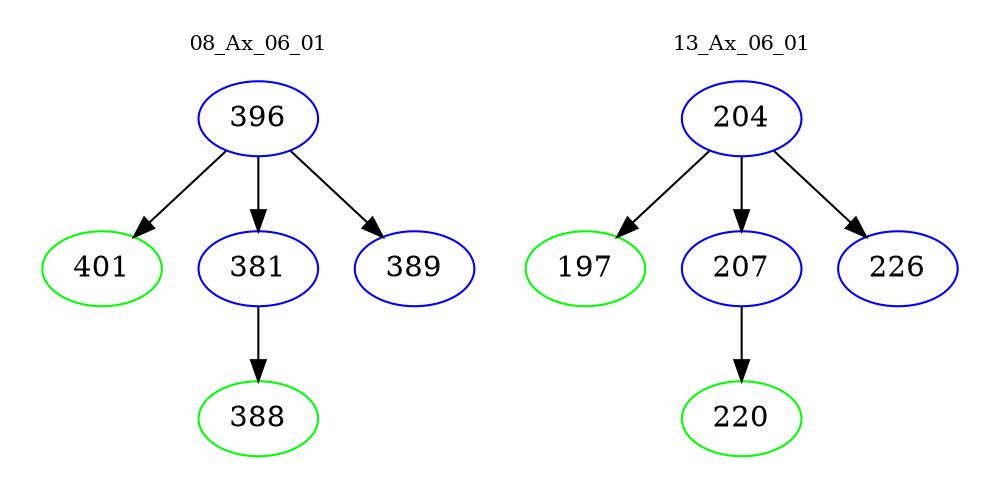 digraph{
subgraph cluster_0 {
color = white
label = "08_Ax_06_01";
fontsize=10;
T0_396 [label="396", color="blue"]
T0_396 -> T0_401 [color="black"]
T0_401 [label="401", color="green"]
T0_396 -> T0_381 [color="black"]
T0_381 [label="381", color="blue"]
T0_381 -> T0_388 [color="black"]
T0_388 [label="388", color="green"]
T0_396 -> T0_389 [color="black"]
T0_389 [label="389", color="blue"]
}
subgraph cluster_1 {
color = white
label = "13_Ax_06_01";
fontsize=10;
T1_204 [label="204", color="blue"]
T1_204 -> T1_197 [color="black"]
T1_197 [label="197", color="green"]
T1_204 -> T1_207 [color="black"]
T1_207 [label="207", color="blue"]
T1_207 -> T1_220 [color="black"]
T1_220 [label="220", color="green"]
T1_204 -> T1_226 [color="black"]
T1_226 [label="226", color="blue"]
}
}
